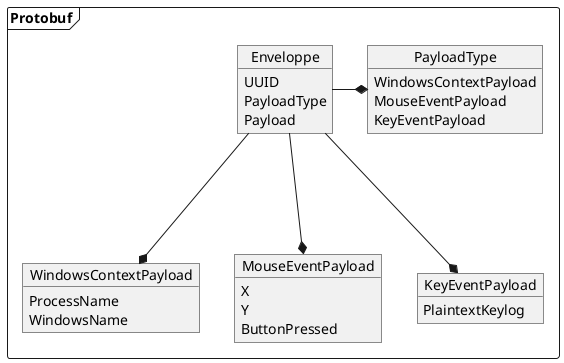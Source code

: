 @startuml
package Protobuf <<Frame>> {
  object Enveloppe {
    UUID
    PayloadType
    Payload
  }

  object PayloadType {
    WindowsContextPayload
    MouseEventPayload
    KeyEventPayload
  }

  object WindowsContextPayload {
    ProcessName
    WindowsName
  }

  object MouseEventPayload {
    X
    Y
    ButtonPressed
  }

  object KeyEventPayload {
    PlaintextKeylog
  }

  Enveloppe -* PayloadType
  Enveloppe ---* WindowsContextPayload
  Enveloppe ---* MouseEventPayload
  Enveloppe ---* KeyEventPayload
}
@enduml
